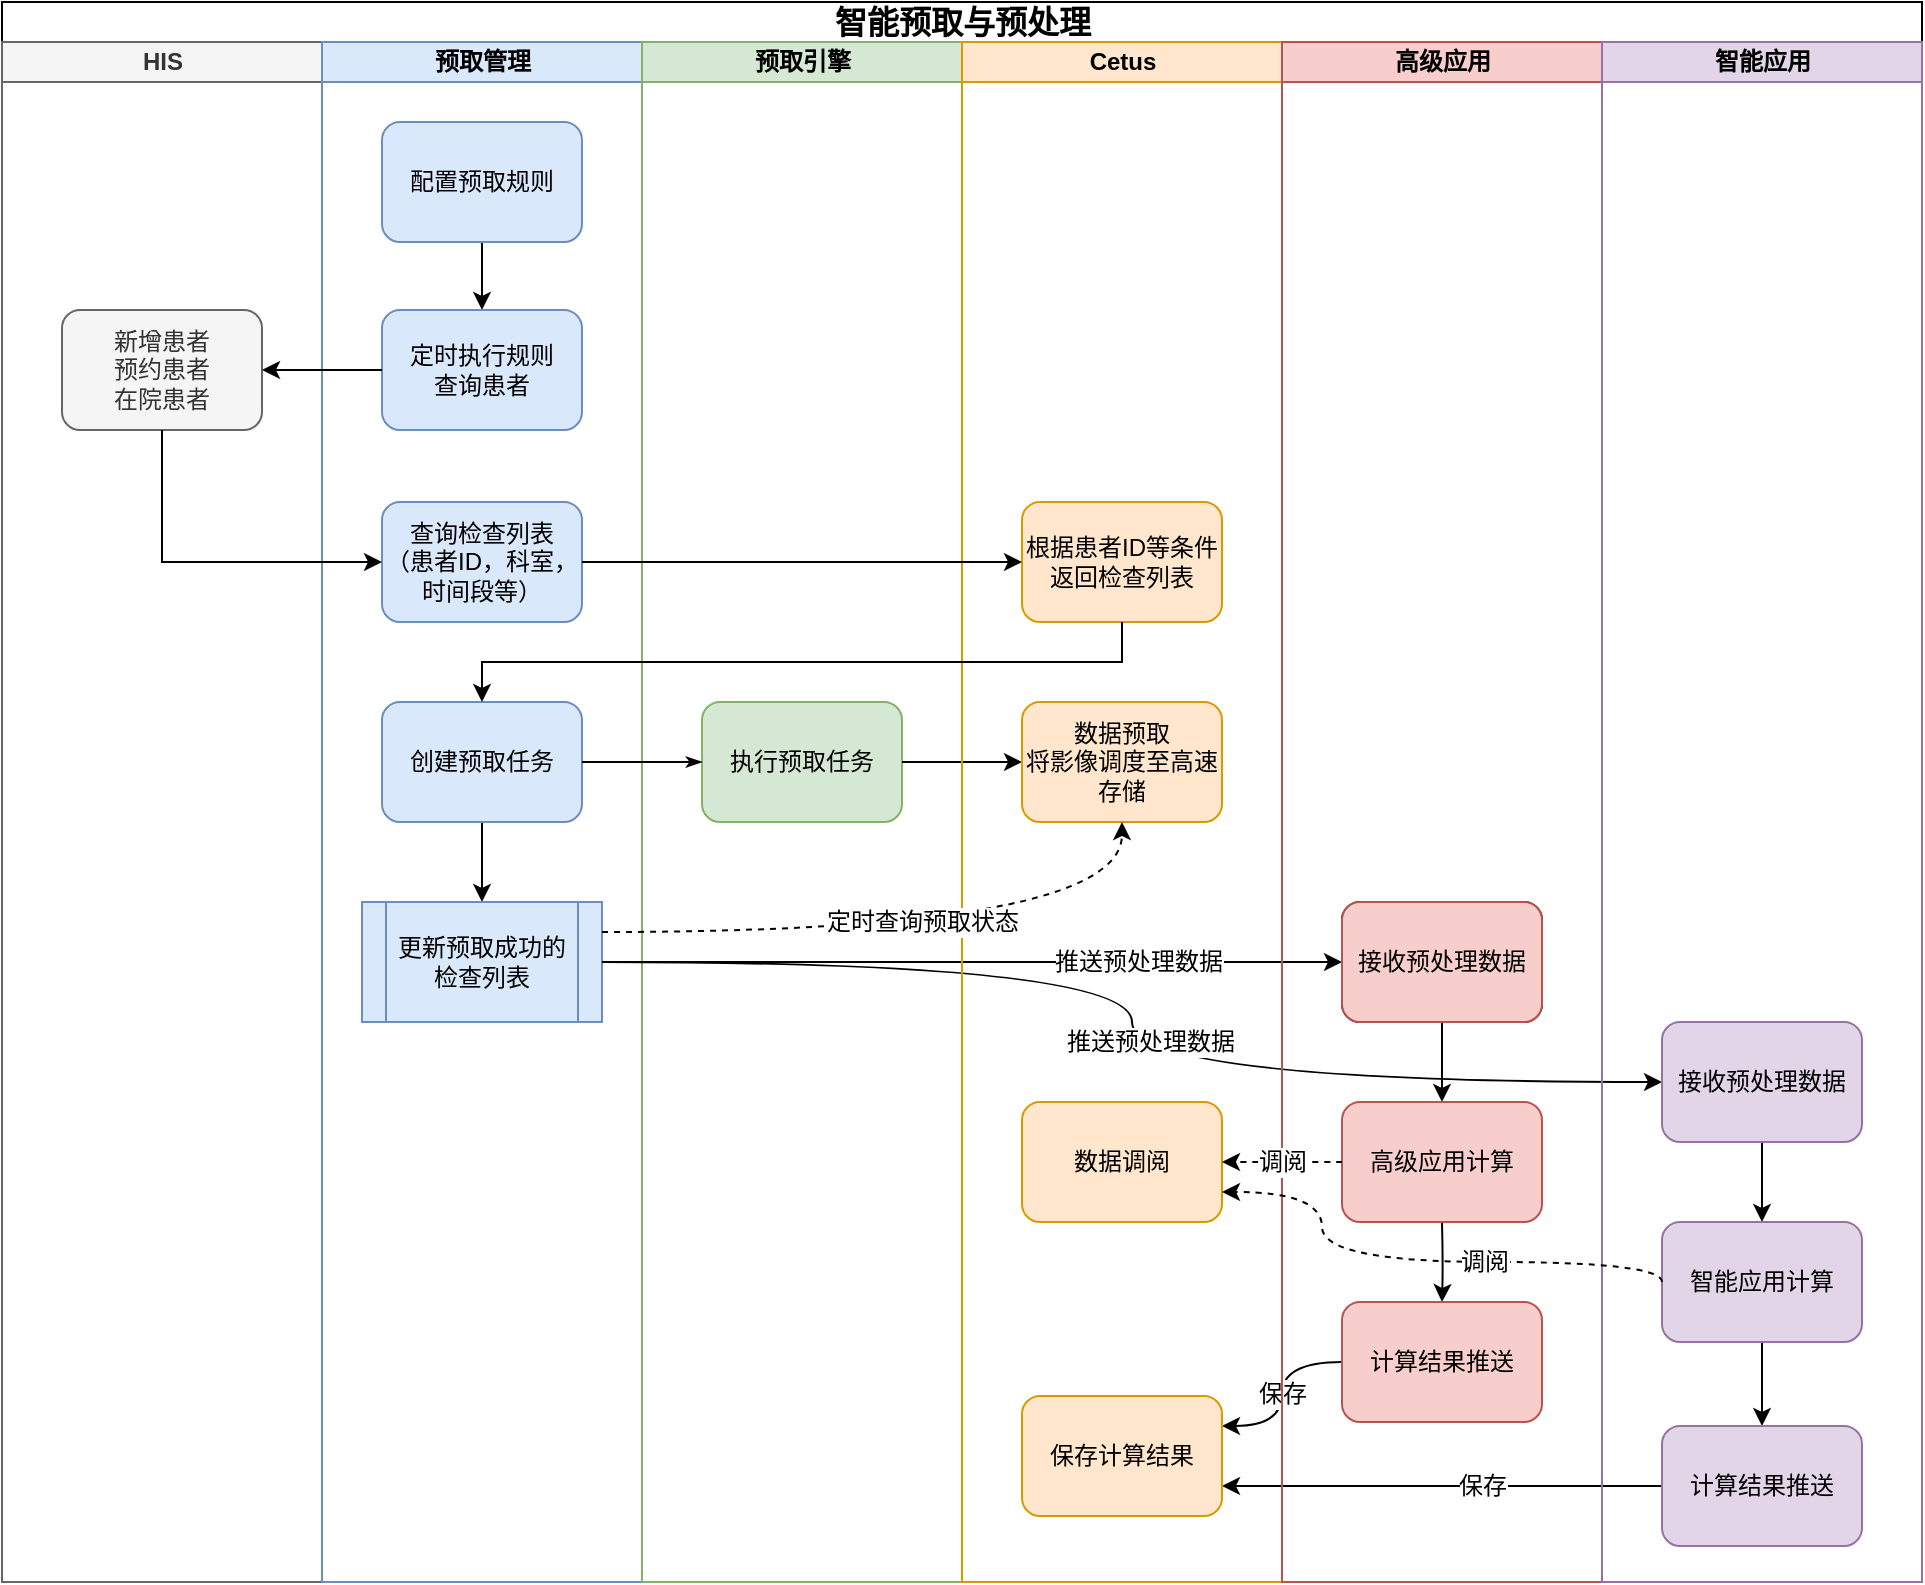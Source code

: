 <mxfile version="13.9.9" type="device"><diagram name="Page-1" id="74e2e168-ea6b-b213-b513-2b3c1d86103e"><mxGraphModel dx="1422" dy="822" grid="1" gridSize="10" guides="1" tooltips="1" connect="1" arrows="1" fold="1" page="1" pageScale="1" pageWidth="1100" pageHeight="850" background="#ffffff" math="0" shadow="0"><root><mxCell id="0"/><mxCell id="1" parent="0"/><mxCell id="77e6c97f196da883-1" value="&lt;font style=&quot;font-size: 16px&quot;&gt;智能预取与预处理&lt;/font&gt;" style="swimlane;html=1;childLayout=stackLayout;startSize=20;rounded=0;shadow=0;labelBackgroundColor=none;strokeWidth=1;fontFamily=Verdana;fontSize=8;align=center;" parent="1" vertex="1"><mxGeometry x="70" y="90" width="960" height="790" as="geometry"/></mxCell><mxCell id="77e6c97f196da883-2" value="HIS" style="swimlane;html=1;startSize=20;fillColor=#f5f5f5;strokeColor=#666666;fontColor=#333333;" parent="77e6c97f196da883-1" vertex="1"><mxGeometry y="20" width="160" height="770" as="geometry"/></mxCell><mxCell id="Jdh-Vw_Ew0GuvKV6sFA_-42" value="新增患者&lt;br&gt;预约患者&lt;br&gt;在院患者" style="rounded=1;whiteSpace=wrap;html=1;shadow=0;labelBackgroundColor=none;strokeWidth=1;fontFamily=Helvetica;fontSize=12;align=center;fillColor=#f5f5f5;strokeColor=#666666;fontColor=#333333;" parent="77e6c97f196da883-2" vertex="1"><mxGeometry x="30" y="134" width="100" height="60" as="geometry"/></mxCell><mxCell id="77e6c97f196da883-3" value="预取管理" style="swimlane;html=1;startSize=20;fillColor=#dae8fc;strokeColor=#6c8ebf;" parent="77e6c97f196da883-1" vertex="1"><mxGeometry x="160" y="20" width="160" height="770" as="geometry"><mxRectangle x="160" y="20" width="30" height="770" as="alternateBounds"/></mxGeometry></mxCell><mxCell id="Jdh-Vw_Ew0GuvKV6sFA_-50" style="edgeStyle=orthogonalEdgeStyle;curved=1;rounded=0;orthogonalLoop=1;jettySize=auto;html=1;exitX=0.5;exitY=1;exitDx=0;exitDy=0;entryX=0.5;entryY=0;entryDx=0;entryDy=0;fontFamily=Helvetica;fontSize=12;" parent="77e6c97f196da883-3" source="77e6c97f196da883-11" target="Jdh-Vw_Ew0GuvKV6sFA_-49" edge="1"><mxGeometry relative="1" as="geometry"/></mxCell><mxCell id="77e6c97f196da883-11" value="&lt;font style=&quot;font-size: 12px;&quot;&gt;配置预取规则&lt;/font&gt;" style="rounded=1;whiteSpace=wrap;html=1;shadow=0;labelBackgroundColor=none;strokeWidth=1;fontFamily=Helvetica;fontSize=12;align=center;fillColor=#dae8fc;strokeColor=#6c8ebf;" parent="77e6c97f196da883-3" vertex="1"><mxGeometry x="30" y="40" width="100" height="60" as="geometry"/></mxCell><mxCell id="Jdh-Vw_Ew0GuvKV6sFA_-16" style="edgeStyle=orthogonalEdgeStyle;rounded=0;orthogonalLoop=1;jettySize=auto;html=1;exitX=0.5;exitY=1;exitDx=0;exitDy=0;fontFamily=Helvetica;fontSize=12;entryX=0.5;entryY=0;entryDx=0;entryDy=0;" parent="77e6c97f196da883-3" source="77e6c97f196da883-9" target="Jdh-Vw_Ew0GuvKV6sFA_-56" edge="1"><mxGeometry relative="1" as="geometry"><mxPoint x="80" y="430" as="targetPoint"/></mxGeometry></mxCell><mxCell id="77e6c97f196da883-9" value="创建预取任务" style="rounded=1;whiteSpace=wrap;html=1;shadow=0;labelBackgroundColor=none;strokeWidth=1;fontFamily=Helvetica;fontSize=12;align=center;fillColor=#dae8fc;strokeColor=#6c8ebf;" parent="77e6c97f196da883-3" vertex="1"><mxGeometry x="30" y="330" width="100" height="60" as="geometry"/></mxCell><mxCell id="Jdh-Vw_Ew0GuvKV6sFA_-49" value="定时执行规则&lt;br&gt;查询患者" style="rounded=1;whiteSpace=wrap;html=1;shadow=0;labelBackgroundColor=none;strokeWidth=1;fontFamily=Helvetica;fontSize=12;align=center;fillColor=#dae8fc;strokeColor=#6c8ebf;" parent="77e6c97f196da883-3" vertex="1"><mxGeometry x="30" y="134" width="100" height="60" as="geometry"/></mxCell><mxCell id="Jdh-Vw_Ew0GuvKV6sFA_-52" value="查询检查列表&lt;br&gt;（患者ID，科室，时间段等）" style="rounded=1;whiteSpace=wrap;html=1;shadow=0;labelBackgroundColor=none;strokeWidth=1;fontFamily=Helvetica;fontSize=12;align=center;fillColor=#dae8fc;strokeColor=#6c8ebf;" parent="77e6c97f196da883-3" vertex="1"><mxGeometry x="30" y="230" width="100" height="60" as="geometry"/></mxCell><mxCell id="Jdh-Vw_Ew0GuvKV6sFA_-56" value="&lt;span&gt;更新预取成功的检查列表&lt;/span&gt;" style="shape=process;whiteSpace=wrap;html=1;backgroundOutline=1;fontFamily=Helvetica;fontSize=12;fillColor=#dae8fc;strokeColor=#6c8ebf;" parent="77e6c97f196da883-3" vertex="1"><mxGeometry x="20" y="430" width="120" height="60" as="geometry"/></mxCell><mxCell id="77e6c97f196da883-5" value="预取引擎" style="swimlane;html=1;startSize=20;fillColor=#d5e8d4;strokeColor=#82b366;" parent="77e6c97f196da883-1" vertex="1"><mxGeometry x="320" y="20" width="160" height="770" as="geometry"><mxRectangle x="320" y="20" width="30" height="770" as="alternateBounds"/></mxGeometry></mxCell><mxCell id="77e6c97f196da883-15" value="执行预取任务" style="rounded=1;whiteSpace=wrap;html=1;shadow=0;labelBackgroundColor=none;strokeWidth=1;fontFamily=Helvetica;fontSize=12;align=center;fillColor=#d5e8d4;strokeColor=#82b366;" parent="77e6c97f196da883-5" vertex="1"><mxGeometry x="30" y="330" width="100" height="60" as="geometry"/></mxCell><mxCell id="77e6c97f196da883-28" style="edgeStyle=orthogonalEdgeStyle;rounded=1;html=1;labelBackgroundColor=none;startArrow=none;startFill=0;startSize=5;endArrow=classicThin;endFill=1;endSize=5;jettySize=auto;orthogonalLoop=1;strokeWidth=1;fontFamily=Helvetica;fontSize=12;entryX=0;entryY=0.5;entryDx=0;entryDy=0;" parent="77e6c97f196da883-1" source="77e6c97f196da883-9" target="77e6c97f196da883-15" edge="1"><mxGeometry relative="1" as="geometry"><mxPoint x="350" y="385" as="targetPoint"/></mxGeometry></mxCell><mxCell id="Jdh-Vw_Ew0GuvKV6sFA_-12" style="edgeStyle=orthogonalEdgeStyle;rounded=0;orthogonalLoop=1;jettySize=auto;html=1;exitX=1;exitY=0.5;exitDx=0;exitDy=0;entryX=0;entryY=0.5;entryDx=0;entryDy=0;fontFamily=Helvetica;fontSize=12;" parent="77e6c97f196da883-1" source="77e6c97f196da883-15" target="Jdh-Vw_Ew0GuvKV6sFA_-11" edge="1"><mxGeometry relative="1" as="geometry"/></mxCell><mxCell id="Jdh-Vw_Ew0GuvKV6sFA_-19" style="edgeStyle=orthogonalEdgeStyle;rounded=0;orthogonalLoop=1;jettySize=auto;html=1;entryX=0;entryY=0.5;entryDx=0;entryDy=0;fontFamily=Helvetica;fontSize=12;exitX=1;exitY=0.5;exitDx=0;exitDy=0;" parent="77e6c97f196da883-1" source="Jdh-Vw_Ew0GuvKV6sFA_-56" target="Jdh-Vw_Ew0GuvKV6sFA_-18" edge="1"><mxGeometry relative="1" as="geometry"><mxPoint x="320" y="480" as="sourcePoint"/></mxGeometry></mxCell><mxCell id="Jdh-Vw_Ew0GuvKV6sFA_-20" style="rounded=0;orthogonalLoop=1;jettySize=auto;html=1;elbow=vertical;entryX=0;entryY=0.5;entryDx=0;entryDy=0;edgeStyle=orthogonalEdgeStyle;curved=1;fontFamily=Helvetica;fontSize=12;exitX=1;exitY=0.5;exitDx=0;exitDy=0;" parent="77e6c97f196da883-1" source="Jdh-Vw_Ew0GuvKV6sFA_-56" target="Jdh-Vw_Ew0GuvKV6sFA_-10" edge="1"><mxGeometry relative="1" as="geometry"><mxPoint x="320" y="480" as="sourcePoint"/><mxPoint x="810" y="540" as="targetPoint"/></mxGeometry></mxCell><mxCell id="Jdh-Vw_Ew0GuvKV6sFA_-21" value="推送预处理数据" style="edgeLabel;html=1;align=center;verticalAlign=middle;resizable=0;points=[];fontFamily=Helvetica;fontSize=12;" parent="Jdh-Vw_Ew0GuvKV6sFA_-20" vertex="1" connectable="0"><mxGeometry x="-0.476" y="-1" relative="1" as="geometry"><mxPoint x="113" y="-1" as="offset"/></mxGeometry></mxCell><mxCell id="Jdh-Vw_Ew0GuvKV6sFA_-23" value="推送预处理数据" style="edgeLabel;html=1;align=center;verticalAlign=middle;resizable=0;points=[];fontFamily=Helvetica;fontSize=12;" parent="Jdh-Vw_Ew0GuvKV6sFA_-20" vertex="1" connectable="0"><mxGeometry x="0.19" y="16" relative="1" as="geometry"><mxPoint x="-17.0" y="-4" as="offset"/></mxGeometry></mxCell><mxCell id="Jdh-Vw_Ew0GuvKV6sFA_-38" value="保存" style="rounded=0;orthogonalLoop=1;jettySize=auto;html=1;exitX=0;exitY=0.5;exitDx=0;exitDy=0;edgeStyle=orthogonalEdgeStyle;curved=1;fontFamily=Helvetica;fontSize=12;entryX=1;entryY=0.25;entryDx=0;entryDy=0;" parent="77e6c97f196da883-1" source="Jdh-Vw_Ew0GuvKV6sFA_-31" target="Jdh-Vw_Ew0GuvKV6sFA_-36" edge="1"><mxGeometry relative="1" as="geometry"><mxPoint x="610" y="700" as="targetPoint"/></mxGeometry></mxCell><mxCell id="Jdh-Vw_Ew0GuvKV6sFA_-40" style="rounded=0;orthogonalLoop=1;jettySize=auto;html=1;exitX=0;exitY=0.5;exitDx=0;exitDy=0;entryX=1;entryY=0.75;entryDx=0;entryDy=0;edgeStyle=orthogonalEdgeStyle;curved=1;fontFamily=Helvetica;fontSize=12;" parent="77e6c97f196da883-1" source="Jdh-Vw_Ew0GuvKV6sFA_-32" target="Jdh-Vw_Ew0GuvKV6sFA_-36" edge="1"><mxGeometry relative="1" as="geometry"/></mxCell><mxCell id="Jdh-Vw_Ew0GuvKV6sFA_-41" value="保存" style="edgeLabel;html=1;align=center;verticalAlign=middle;resizable=0;points=[];fontFamily=Helvetica;fontSize=12;" parent="Jdh-Vw_Ew0GuvKV6sFA_-40" vertex="1" connectable="0"><mxGeometry x="-0.214" y="-7" relative="1" as="geometry"><mxPoint x="-4" y="7" as="offset"/></mxGeometry></mxCell><mxCell id="Jdh-Vw_Ew0GuvKV6sFA_-43" style="edgeStyle=orthogonalEdgeStyle;rounded=0;orthogonalLoop=1;jettySize=auto;html=1;exitX=0.5;exitY=1;exitDx=0;exitDy=0;fontFamily=Helvetica;fontSize=12;entryX=0;entryY=0.5;entryDx=0;entryDy=0;" parent="77e6c97f196da883-1" source="Jdh-Vw_Ew0GuvKV6sFA_-42" target="Jdh-Vw_Ew0GuvKV6sFA_-52" edge="1"><mxGeometry relative="1" as="geometry"><mxPoint x="80" y="310" as="targetPoint"/></mxGeometry></mxCell><mxCell id="77e6c97f196da883-6" value="Cetus" style="swimlane;html=1;startSize=20;fillColor=#ffe6cc;strokeColor=#d79b00;" parent="77e6c97f196da883-1" vertex="1"><mxGeometry x="480" y="20" width="160" height="770" as="geometry"><mxRectangle x="480" y="20" width="30" height="770" as="alternateBounds"/></mxGeometry></mxCell><mxCell id="Jdh-Vw_Ew0GuvKV6sFA_-11" value="数据预取&lt;br style=&quot;font-size: 12px;&quot;&gt;将影像调度至高速存储" style="rounded=1;whiteSpace=wrap;html=1;shadow=0;labelBackgroundColor=none;strokeWidth=1;fontFamily=Helvetica;fontSize=12;align=center;fillColor=#ffe6cc;strokeColor=#d79b00;" parent="77e6c97f196da883-6" vertex="1"><mxGeometry x="30" y="330" width="100" height="60" as="geometry"/></mxCell><mxCell id="Jdh-Vw_Ew0GuvKV6sFA_-36" value="保存计算结果" style="rounded=1;whiteSpace=wrap;html=1;shadow=0;labelBackgroundColor=none;strokeWidth=1;fontFamily=Helvetica;fontSize=12;align=center;fillColor=#ffe6cc;strokeColor=#d79b00;" parent="77e6c97f196da883-6" vertex="1"><mxGeometry x="30" y="677" width="100" height="60" as="geometry"/></mxCell><mxCell id="Jdh-Vw_Ew0GuvKV6sFA_-53" value="根据患者ID等条件返回检查列表" style="rounded=1;whiteSpace=wrap;html=1;shadow=0;labelBackgroundColor=none;strokeWidth=1;fontFamily=Helvetica;fontSize=12;align=center;fillColor=#ffe6cc;strokeColor=#d79b00;" parent="77e6c97f196da883-6" vertex="1"><mxGeometry x="30" y="230" width="100" height="60" as="geometry"/></mxCell><mxCell id="Jdh-Vw_Ew0GuvKV6sFA_-101" value="数据调阅" style="rounded=1;whiteSpace=wrap;html=1;shadow=0;labelBackgroundColor=none;strokeWidth=1;fontFamily=Helvetica;fontSize=12;align=center;fillColor=#ffe6cc;strokeColor=#d79b00;" parent="77e6c97f196da883-6" vertex="1"><mxGeometry x="30" y="530" width="100" height="60" as="geometry"/></mxCell><mxCell id="77e6c97f196da883-7" value="高级应用" style="swimlane;html=1;startSize=20;fillColor=#f8cecc;strokeColor=#b85450;" parent="77e6c97f196da883-1" vertex="1"><mxGeometry x="640" y="20" width="160" height="770" as="geometry"><mxRectangle x="640" y="20" width="30" height="770" as="alternateBounds"/></mxGeometry></mxCell><mxCell id="Jdh-Vw_Ew0GuvKV6sFA_-24" style="edgeStyle=orthogonalEdgeStyle;curved=1;rounded=0;orthogonalLoop=1;jettySize=auto;html=1;exitX=0.5;exitY=1;exitDx=0;exitDy=0;entryX=0.5;entryY=0;entryDx=0;entryDy=0;fontFamily=Helvetica;fontSize=12;" parent="77e6c97f196da883-7" source="Jdh-Vw_Ew0GuvKV6sFA_-18" target="Jdh-Vw_Ew0GuvKV6sFA_-100" edge="1"><mxGeometry relative="1" as="geometry"><mxPoint x="80" y="530" as="targetPoint"/></mxGeometry></mxCell><mxCell id="Jdh-Vw_Ew0GuvKV6sFA_-18" value="接收预处理数据" style="rounded=1;whiteSpace=wrap;html=1;shadow=0;labelBackgroundColor=none;strokeWidth=1;fontFamily=Helvetica;fontSize=12;align=center;" parent="77e6c97f196da883-7" vertex="1"><mxGeometry x="30" y="430" width="100" height="60" as="geometry"/></mxCell><mxCell id="Jdh-Vw_Ew0GuvKV6sFA_-33" style="edgeStyle=orthogonalEdgeStyle;curved=1;rounded=0;orthogonalLoop=1;jettySize=auto;html=1;exitX=0.5;exitY=1;exitDx=0;exitDy=0;entryX=0.5;entryY=0;entryDx=0;entryDy=0;fontFamily=Helvetica;fontSize=12;" parent="77e6c97f196da883-7" target="Jdh-Vw_Ew0GuvKV6sFA_-31" edge="1"><mxGeometry relative="1" as="geometry"><mxPoint x="80" y="590" as="sourcePoint"/></mxGeometry></mxCell><mxCell id="Jdh-Vw_Ew0GuvKV6sFA_-31" value="计算结果推送" style="rounded=1;whiteSpace=wrap;html=1;shadow=0;labelBackgroundColor=none;strokeWidth=1;fontFamily=Helvetica;fontSize=12;align=center;fillColor=#f8cecc;strokeColor=#b85450;" parent="77e6c97f196da883-7" vertex="1"><mxGeometry x="30" y="630" width="100" height="60" as="geometry"/></mxCell><mxCell id="Jdh-Vw_Ew0GuvKV6sFA_-99" value="接收预处理数据" style="rounded=1;whiteSpace=wrap;html=1;shadow=0;labelBackgroundColor=none;strokeWidth=1;fontFamily=Helvetica;fontSize=12;align=center;fillColor=#f8cecc;strokeColor=#b85450;" parent="77e6c97f196da883-7" vertex="1"><mxGeometry x="30" y="430" width="100" height="60" as="geometry"/></mxCell><mxCell id="Jdh-Vw_Ew0GuvKV6sFA_-100" value="高级应用计算" style="rounded=1;whiteSpace=wrap;html=1;shadow=0;labelBackgroundColor=none;strokeWidth=1;fontFamily=Helvetica;fontSize=12;align=center;fillColor=#f8cecc;strokeColor=#b85450;" parent="77e6c97f196da883-7" vertex="1"><mxGeometry x="30" y="530" width="100" height="60" as="geometry"/></mxCell><mxCell id="Jdh-Vw_Ew0GuvKV6sFA_-8" style="rounded=0;orthogonalLoop=1;jettySize=auto;html=1;exitX=0;exitY=0.5;exitDx=0;exitDy=0;fontFamily=Helvetica;fontSize=12;edgeStyle=orthogonalEdgeStyle;entryX=1;entryY=0.5;entryDx=0;entryDy=0;curved=1;" parent="77e6c97f196da883-1" source="Jdh-Vw_Ew0GuvKV6sFA_-49" target="Jdh-Vw_Ew0GuvKV6sFA_-42" edge="1"><mxGeometry relative="1" as="geometry"><mxPoint x="70" y="138" as="targetPoint"/></mxGeometry></mxCell><mxCell id="Jdh-Vw_Ew0GuvKV6sFA_-9" value="智能应用" style="swimlane;html=1;startSize=20;fillColor=#e1d5e7;strokeColor=#9673a6;" parent="77e6c97f196da883-1" vertex="1"><mxGeometry x="800" y="20" width="160" height="770" as="geometry"><mxRectangle x="800" y="20" width="30" height="770" as="alternateBounds"/></mxGeometry></mxCell><mxCell id="Jdh-Vw_Ew0GuvKV6sFA_-26" style="edgeStyle=orthogonalEdgeStyle;curved=1;rounded=0;orthogonalLoop=1;jettySize=auto;html=1;exitX=0.5;exitY=1;exitDx=0;exitDy=0;entryX=0.5;entryY=0;entryDx=0;entryDy=0;fontFamily=Helvetica;fontSize=12;" parent="Jdh-Vw_Ew0GuvKV6sFA_-9" source="Jdh-Vw_Ew0GuvKV6sFA_-10" target="Jdh-Vw_Ew0GuvKV6sFA_-25" edge="1"><mxGeometry relative="1" as="geometry"/></mxCell><mxCell id="Jdh-Vw_Ew0GuvKV6sFA_-10" value="接收预处理数据" style="rounded=1;whiteSpace=wrap;html=1;shadow=0;labelBackgroundColor=none;strokeWidth=1;fontFamily=Helvetica;fontSize=12;align=center;fillColor=#e1d5e7;strokeColor=#9673a6;" parent="Jdh-Vw_Ew0GuvKV6sFA_-9" vertex="1"><mxGeometry x="30" y="490" width="100" height="60" as="geometry"/></mxCell><mxCell id="Jdh-Vw_Ew0GuvKV6sFA_-34" style="edgeStyle=orthogonalEdgeStyle;curved=1;rounded=0;orthogonalLoop=1;jettySize=auto;html=1;entryX=0.5;entryY=0;entryDx=0;entryDy=0;fontFamily=Helvetica;fontSize=12;" parent="Jdh-Vw_Ew0GuvKV6sFA_-9" source="Jdh-Vw_Ew0GuvKV6sFA_-25" target="Jdh-Vw_Ew0GuvKV6sFA_-32" edge="1"><mxGeometry relative="1" as="geometry"/></mxCell><mxCell id="Jdh-Vw_Ew0GuvKV6sFA_-25" value="智能应用计算" style="rounded=1;whiteSpace=wrap;html=1;shadow=0;labelBackgroundColor=none;strokeWidth=1;fontFamily=Helvetica;fontSize=12;align=center;fillColor=#e1d5e7;strokeColor=#9673a6;" parent="Jdh-Vw_Ew0GuvKV6sFA_-9" vertex="1"><mxGeometry x="30" y="590" width="100" height="60" as="geometry"/></mxCell><mxCell id="Jdh-Vw_Ew0GuvKV6sFA_-32" value="计算结果推送" style="rounded=1;whiteSpace=wrap;html=1;shadow=0;labelBackgroundColor=none;strokeWidth=1;fontFamily=Helvetica;fontSize=12;align=center;fillColor=#e1d5e7;strokeColor=#9673a6;" parent="Jdh-Vw_Ew0GuvKV6sFA_-9" vertex="1"><mxGeometry x="30" y="692" width="100" height="60" as="geometry"/></mxCell><mxCell id="Jdh-Vw_Ew0GuvKV6sFA_-54" style="edgeStyle=orthogonalEdgeStyle;rounded=0;orthogonalLoop=1;jettySize=auto;html=1;exitX=1;exitY=0.5;exitDx=0;exitDy=0;entryX=0;entryY=0.5;entryDx=0;entryDy=0;fontFamily=Helvetica;fontSize=12;" parent="77e6c97f196da883-1" source="Jdh-Vw_Ew0GuvKV6sFA_-52" target="Jdh-Vw_Ew0GuvKV6sFA_-53" edge="1"><mxGeometry relative="1" as="geometry"/></mxCell><mxCell id="Jdh-Vw_Ew0GuvKV6sFA_-55" style="edgeStyle=orthogonalEdgeStyle;rounded=0;orthogonalLoop=1;jettySize=auto;html=1;exitX=0.5;exitY=1;exitDx=0;exitDy=0;entryX=0.5;entryY=0;entryDx=0;entryDy=0;fontFamily=Helvetica;fontSize=12;" parent="77e6c97f196da883-1" source="Jdh-Vw_Ew0GuvKV6sFA_-53" target="77e6c97f196da883-9" edge="1"><mxGeometry relative="1" as="geometry"/></mxCell><mxCell id="Jdh-Vw_Ew0GuvKV6sFA_-107" value="调阅" style="edgeStyle=orthogonalEdgeStyle;curved=1;rounded=0;orthogonalLoop=1;jettySize=auto;html=1;exitX=0;exitY=0.5;exitDx=0;exitDy=0;entryX=1;entryY=0.5;entryDx=0;entryDy=0;dashed=1;fontFamily=Helvetica;fontSize=12;" parent="77e6c97f196da883-1" source="Jdh-Vw_Ew0GuvKV6sFA_-100" target="Jdh-Vw_Ew0GuvKV6sFA_-101" edge="1"><mxGeometry relative="1" as="geometry"/></mxCell><mxCell id="Jdh-Vw_Ew0GuvKV6sFA_-108" value="调阅" style="edgeStyle=orthogonalEdgeStyle;curved=1;rounded=0;orthogonalLoop=1;jettySize=auto;html=1;exitX=0;exitY=0.5;exitDx=0;exitDy=0;entryX=1;entryY=0.75;entryDx=0;entryDy=0;dashed=1;fontFamily=Helvetica;fontSize=12;" parent="77e6c97f196da883-1" source="Jdh-Vw_Ew0GuvKV6sFA_-25" target="Jdh-Vw_Ew0GuvKV6sFA_-101" edge="1"><mxGeometry x="-0.25" relative="1" as="geometry"><Array as="points"><mxPoint x="830" y="630"/><mxPoint x="660" y="630"/><mxPoint x="660" y="595"/></Array><mxPoint as="offset"/></mxGeometry></mxCell><mxCell id="Jdh-Vw_Ew0GuvKV6sFA_-110" value="定时查询预取状态" style="edgeStyle=orthogonalEdgeStyle;curved=1;rounded=0;orthogonalLoop=1;jettySize=auto;html=1;exitX=1;exitY=0.25;exitDx=0;exitDy=0;entryX=0.5;entryY=1;entryDx=0;entryDy=0;dashed=1;fontFamily=Helvetica;fontSize=12;" parent="77e6c97f196da883-1" source="Jdh-Vw_Ew0GuvKV6sFA_-56" target="Jdh-Vw_Ew0GuvKV6sFA_-11" edge="1"><mxGeometry x="0.016" y="5" relative="1" as="geometry"><mxPoint as="offset"/></mxGeometry></mxCell></root></mxGraphModel></diagram></mxfile>